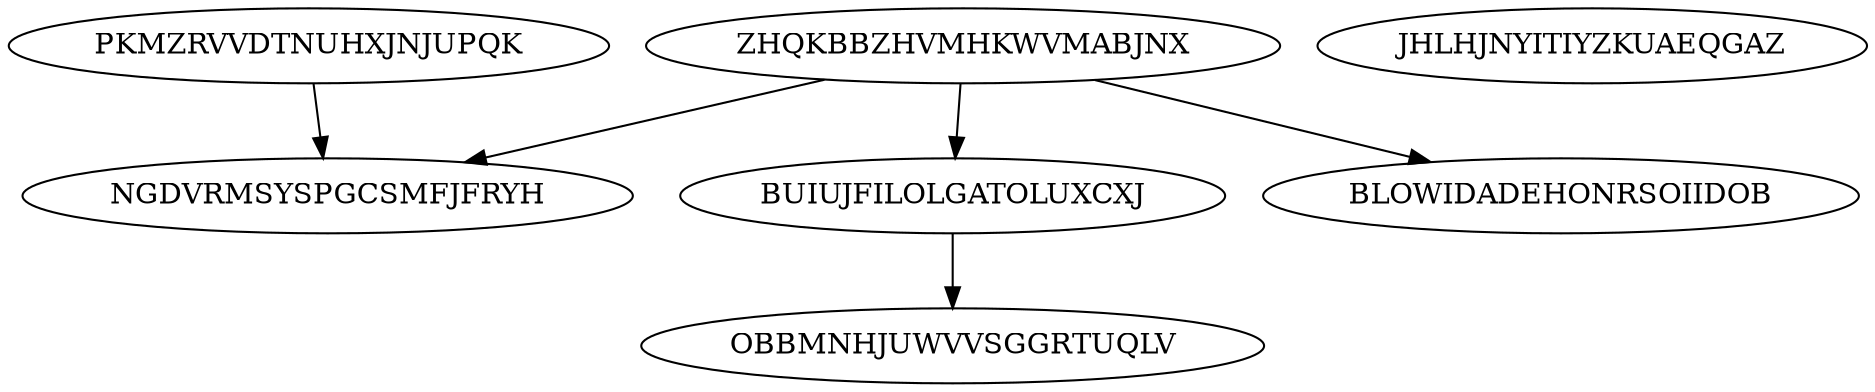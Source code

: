 digraph N7M5 {
	ZHQKBBZHVMHKWVMABJNX	[Weight=16];
	PKMZRVVDTNUHXJNJUPQK	[Weight=17];
	NGDVRMSYSPGCSMFJFRYH	[Weight=10];
	BUIUJFILOLGATOLUXCXJ	[Weight=20];
	JHLHJNYITIYZKUAEQGAZ	[Weight=13];
	OBBMNHJUWVVSGGRTUQLV	[Weight=10];
	BLOWIDADEHONRSOIIDOB	[Weight=18];
	ZHQKBBZHVMHKWVMABJNX -> NGDVRMSYSPGCSMFJFRYH [Weight=11];
	PKMZRVVDTNUHXJNJUPQK -> NGDVRMSYSPGCSMFJFRYH [Weight=15];
	ZHQKBBZHVMHKWVMABJNX -> BUIUJFILOLGATOLUXCXJ [Weight=19];
	BUIUJFILOLGATOLUXCXJ -> OBBMNHJUWVVSGGRTUQLV [Weight=14];
	ZHQKBBZHVMHKWVMABJNX -> BLOWIDADEHONRSOIIDOB [Weight=12];
}

